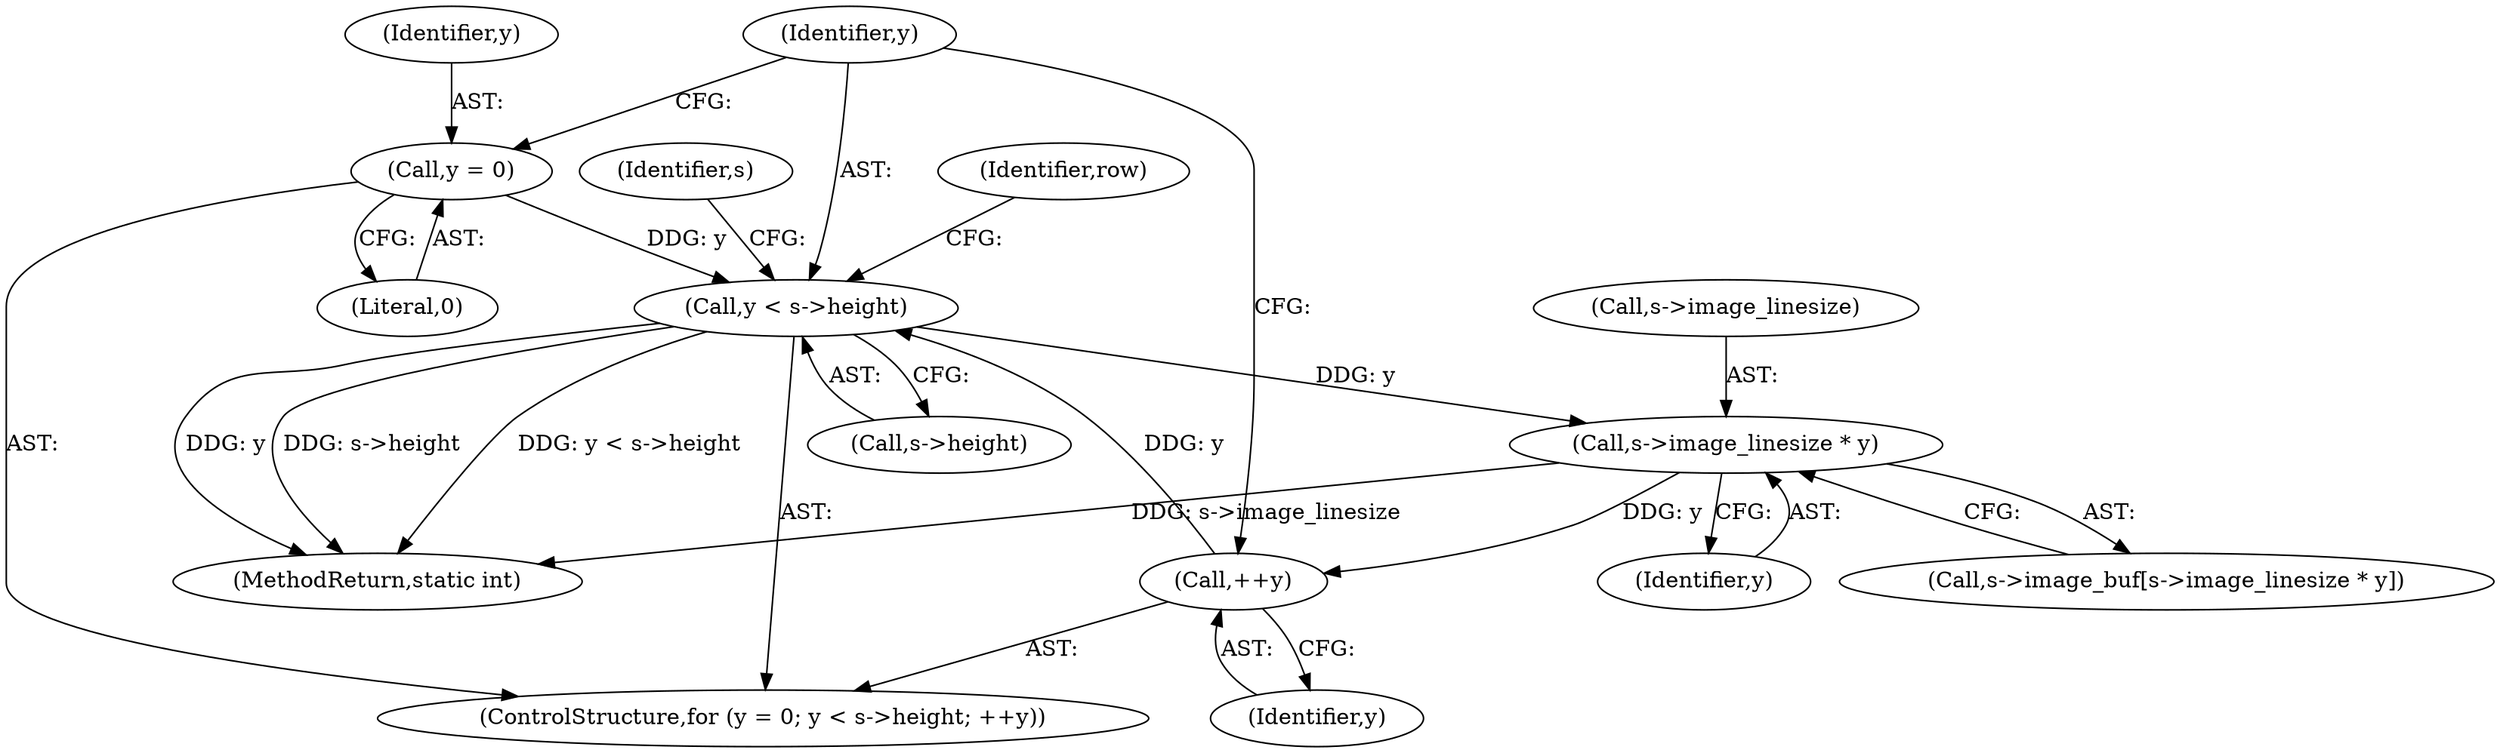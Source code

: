 digraph "0_FFmpeg_e477f09d0b3619f3d29173b2cd593e17e2d1978e@pointer" {
"1000612" [label="(Call,y < s->height)"];
"1000617" [label="(Call,++y)"];
"1000628" [label="(Call,s->image_linesize * y)"];
"1000612" [label="(Call,y < s->height)"];
"1000609" [label="(Call,y = 0)"];
"1000624" [label="(Call,s->image_buf[s->image_linesize * y])"];
"1000632" [label="(Identifier,y)"];
"1000609" [label="(Call,y = 0)"];
"1000622" [label="(Identifier,row)"];
"1000699" [label="(Identifier,s)"];
"1000617" [label="(Call,++y)"];
"1000828" [label="(MethodReturn,static int)"];
"1000613" [label="(Identifier,y)"];
"1000628" [label="(Call,s->image_linesize * y)"];
"1000611" [label="(Literal,0)"];
"1000612" [label="(Call,y < s->height)"];
"1000618" [label="(Identifier,y)"];
"1000608" [label="(ControlStructure,for (y = 0; y < s->height; ++y))"];
"1000629" [label="(Call,s->image_linesize)"];
"1000614" [label="(Call,s->height)"];
"1000610" [label="(Identifier,y)"];
"1000612" -> "1000608"  [label="AST: "];
"1000612" -> "1000614"  [label="CFG: "];
"1000613" -> "1000612"  [label="AST: "];
"1000614" -> "1000612"  [label="AST: "];
"1000622" -> "1000612"  [label="CFG: "];
"1000699" -> "1000612"  [label="CFG: "];
"1000612" -> "1000828"  [label="DDG: s->height"];
"1000612" -> "1000828"  [label="DDG: y"];
"1000612" -> "1000828"  [label="DDG: y < s->height"];
"1000617" -> "1000612"  [label="DDG: y"];
"1000609" -> "1000612"  [label="DDG: y"];
"1000612" -> "1000628"  [label="DDG: y"];
"1000617" -> "1000608"  [label="AST: "];
"1000617" -> "1000618"  [label="CFG: "];
"1000618" -> "1000617"  [label="AST: "];
"1000613" -> "1000617"  [label="CFG: "];
"1000628" -> "1000617"  [label="DDG: y"];
"1000628" -> "1000624"  [label="AST: "];
"1000628" -> "1000632"  [label="CFG: "];
"1000629" -> "1000628"  [label="AST: "];
"1000632" -> "1000628"  [label="AST: "];
"1000624" -> "1000628"  [label="CFG: "];
"1000628" -> "1000828"  [label="DDG: s->image_linesize"];
"1000609" -> "1000608"  [label="AST: "];
"1000609" -> "1000611"  [label="CFG: "];
"1000610" -> "1000609"  [label="AST: "];
"1000611" -> "1000609"  [label="AST: "];
"1000613" -> "1000609"  [label="CFG: "];
}
